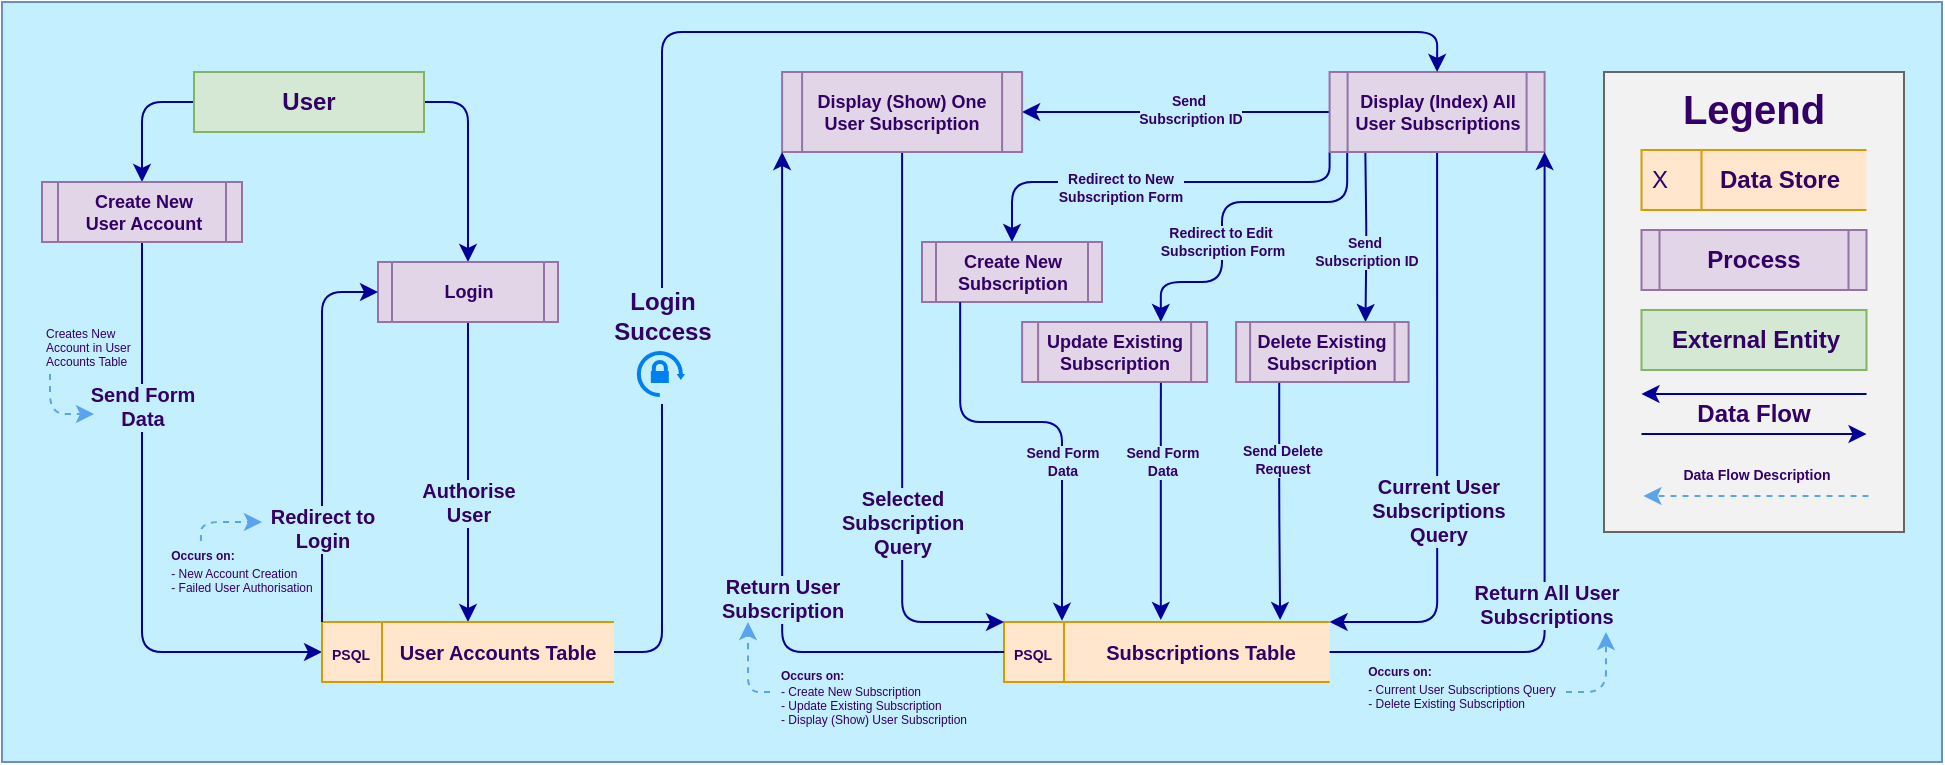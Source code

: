 <mxfile version="13.9.2" type="device"><diagram id="y66ztPi1AG6g-7lsjvn-" name="Page-1"><mxGraphModel dx="981" dy="486" grid="1" gridSize="10" guides="1" tooltips="1" connect="1" arrows="1" fold="1" page="1" pageScale="1" pageWidth="827" pageHeight="1169" math="0" shadow="0"><root><mxCell id="0"/><mxCell id="1" parent="0"/><mxCell id="TmZOB2_ySsftHz8fe378-1" value="" style="rounded=0;html=1;fontSize=14;strokeColor=#6c8ebf;fillColor=#C4EFFF;" parent="1" vertex="1"><mxGeometry x="10" y="10" width="970" height="380" as="geometry"/></mxCell><mxCell id="TmZOB2_ySsftHz8fe378-24" style="edgeStyle=orthogonalEdgeStyle;rounded=1;orthogonalLoop=1;jettySize=auto;html=1;exitX=0;exitY=0.5;exitDx=0;exitDy=0;startArrow=none;startFill=0;endArrow=classic;endFill=1;strokeColor=#000099;fontSize=9;fontColor=#330066;entryX=0.5;entryY=0;entryDx=0;entryDy=0;" parent="1" source="TmZOB2_ySsftHz8fe378-15" target="TmZOB2_ySsftHz8fe378-20" edge="1"><mxGeometry relative="1" as="geometry"><Array as="points"><mxPoint x="243" y="60"/></Array></mxGeometry></mxCell><mxCell id="TmZOB2_ySsftHz8fe378-29" style="edgeStyle=orthogonalEdgeStyle;rounded=1;orthogonalLoop=1;jettySize=auto;html=1;exitX=1;exitY=0.5;exitDx=0;exitDy=0;entryX=0.5;entryY=0;entryDx=0;entryDy=0;startArrow=none;startFill=0;endArrow=classic;endFill=1;strokeColor=#000099;fontSize=9;fontColor=#330066;" parent="1" source="TmZOB2_ySsftHz8fe378-15" target="TmZOB2_ySsftHz8fe378-28" edge="1"><mxGeometry relative="1" as="geometry"><Array as="points"><mxPoint x="80" y="60"/></Array></mxGeometry></mxCell><mxCell id="TmZOB2_ySsftHz8fe378-15" value="&lt;font color=&quot;#330066&quot;&gt;&lt;b&gt;User&lt;/b&gt;&lt;/font&gt;" style="rounded=0;whiteSpace=wrap;html=1;strokeColor=#82b366;fillColor=#d5e8d4;fontSize=12;align=center;" parent="1" vertex="1"><mxGeometry x="106" y="45" width="115" height="30" as="geometry"/></mxCell><mxCell id="TmZOB2_ySsftHz8fe378-26" style="edgeStyle=orthogonalEdgeStyle;rounded=1;orthogonalLoop=1;jettySize=auto;html=1;exitX=0.5;exitY=1;exitDx=0;exitDy=0;entryX=0.5;entryY=0;entryDx=0;entryDy=0;startArrow=none;startFill=0;endArrow=classic;endFill=1;strokeColor=#000099;fontSize=9;fontColor=#330066;" parent="1" source="TmZOB2_ySsftHz8fe378-20" target="TmZOB2_ySsftHz8fe378-16" edge="1"><mxGeometry relative="1" as="geometry"><Array as="points"/></mxGeometry></mxCell><mxCell id="TmZOB2_ySsftHz8fe378-43" value="Authorise&lt;br style=&quot;font-size: 10px;&quot;&gt;User" style="edgeLabel;html=1;align=center;verticalAlign=middle;resizable=0;points=[];fontSize=10;fontColor=#330066;labelBackgroundColor=#C4EFFF;fontStyle=1" parent="TmZOB2_ySsftHz8fe378-26" vertex="1" connectable="0"><mxGeometry x="-0.053" relative="1" as="geometry"><mxPoint y="19.14" as="offset"/></mxGeometry></mxCell><mxCell id="TmZOB2_ySsftHz8fe378-20" value="Login" style="shape=process;whiteSpace=wrap;html=1;backgroundOutline=1;strokeColor=#9673a6;fillColor=#e1d5e7;fontSize=9;align=center;size=0.083;fontColor=#330066;fontStyle=1" parent="1" vertex="1"><mxGeometry x="198" y="140" width="90" height="30" as="geometry"/></mxCell><mxCell id="TmZOB2_ySsftHz8fe378-30" style="edgeStyle=orthogonalEdgeStyle;rounded=1;orthogonalLoop=1;jettySize=auto;html=1;exitX=0.5;exitY=1;exitDx=0;exitDy=0;entryX=0;entryY=0.5;entryDx=0;entryDy=0;startArrow=none;startFill=0;endArrow=classic;endFill=1;strokeColor=#000099;fontSize=9;fontColor=#330066;" parent="1" source="TmZOB2_ySsftHz8fe378-28" target="TmZOB2_ySsftHz8fe378-16" edge="1"><mxGeometry relative="1" as="geometry"><Array as="points"><mxPoint x="80" y="130"/><mxPoint x="80" y="335"/></Array></mxGeometry></mxCell><mxCell id="TmZOB2_ySsftHz8fe378-51" value="Send Form&lt;br&gt;Data" style="edgeLabel;html=1;align=center;verticalAlign=middle;resizable=0;points=[];fontSize=10;fontColor=#330066;labelBackgroundColor=#C4EFFF;fontStyle=1" parent="TmZOB2_ySsftHz8fe378-30" vertex="1" connectable="0"><mxGeometry x="-0.162" relative="1" as="geometry"><mxPoint y="-41.29" as="offset"/></mxGeometry></mxCell><mxCell id="TmZOB2_ySsftHz8fe378-28" value="Create New&lt;br&gt;User Account" style="shape=process;whiteSpace=wrap;html=1;backgroundOutline=1;strokeColor=#9673a6;fillColor=#e1d5e7;fontSize=9;align=center;size=0.083;fontColor=#330066;fontStyle=1" parent="1" vertex="1"><mxGeometry x="30" y="100" width="100" height="30" as="geometry"/></mxCell><mxCell id="TmZOB2_ySsftHz8fe378-31" value="" style="group" parent="1" vertex="1" connectable="0"><mxGeometry x="490" y="320" width="183.8" height="30" as="geometry"/></mxCell><mxCell id="TmZOB2_ySsftHz8fe378-32" value="&lt;font style=&quot;font-size: 7px&quot;&gt;PSQL&lt;/font&gt;" style="html=1;dashed=0;whitespace=wrap;shape=mxgraph.dfd.dataStoreID;align=left;spacingLeft=3;points=[[0,0],[0.5,0],[1,0],[0,0.5],[1,0.5],[0,1],[0.5,1],[1,1]];fillColor=#ffe6cc;strokeColor=#d79b00;fontColor=#330066;fontStyle=1" parent="TmZOB2_ySsftHz8fe378-31" vertex="1"><mxGeometry x="21.006" width="162.794" height="30" as="geometry"/></mxCell><mxCell id="TmZOB2_ySsftHz8fe378-33" value="Subscriptions Table" style="text;html=1;strokeColor=none;fillColor=none;align=center;verticalAlign=middle;whiteSpace=wrap;rounded=0;dashed=1;fontSize=10;fontStyle=1;fontColor=#330066;" parent="TmZOB2_ySsftHz8fe378-31" vertex="1"><mxGeometry x="63.017" y="5" width="112.79" height="20" as="geometry"/></mxCell><mxCell id="TmZOB2_ySsftHz8fe378-44" value="" style="group" parent="1" vertex="1" connectable="0"><mxGeometry x="170" y="320" width="146" height="30" as="geometry"/></mxCell><mxCell id="TmZOB2_ySsftHz8fe378-16" value="&lt;font style=&quot;font-size: 7px&quot;&gt;PSQL&lt;/font&gt;" style="html=1;dashed=0;whitespace=wrap;shape=mxgraph.dfd.dataStoreID;align=left;spacingLeft=3;points=[[0,0],[0.5,0],[1,0],[0,0.5],[1,0.5],[0,1],[0.5,1],[1,1]];fillColor=#ffe6cc;strokeColor=#d79b00;fontColor=#330066;fontStyle=1" parent="TmZOB2_ySsftHz8fe378-44" vertex="1"><mxGeometry width="146" height="30" as="geometry"/></mxCell><mxCell id="TmZOB2_ySsftHz8fe378-18" value="User Accounts Table" style="text;html=1;strokeColor=none;fillColor=none;align=center;verticalAlign=middle;whiteSpace=wrap;rounded=0;dashed=1;fontSize=10;fontStyle=1;fontColor=#330066;" parent="TmZOB2_ySsftHz8fe378-44" vertex="1"><mxGeometry x="33" y="5" width="109.65" height="20" as="geometry"/></mxCell><mxCell id="TmZOB2_ySsftHz8fe378-48" style="edgeStyle=orthogonalEdgeStyle;orthogonalLoop=1;jettySize=auto;html=1;exitX=0;exitY=0;exitDx=0;exitDy=0;startArrow=none;startFill=0;endArrow=classic;endFill=1;strokeColor=#000099;fontSize=12;fontColor=#330066;entryX=0;entryY=0.5;entryDx=0;entryDy=0;" parent="1" source="TmZOB2_ySsftHz8fe378-16" target="TmZOB2_ySsftHz8fe378-20" edge="1"><mxGeometry relative="1" as="geometry"><Array as="points"><mxPoint x="170" y="155"/></Array></mxGeometry></mxCell><mxCell id="TmZOB2_ySsftHz8fe378-50" value="Redirect to&lt;br&gt;Login&lt;br style=&quot;font-size: 4px&quot;&gt;" style="edgeLabel;html=1;align=center;verticalAlign=middle;resizable=0;points=[];fontSize=10;fontColor=#330066;fontStyle=1;labelBackgroundColor=#C4EFFF;" parent="TmZOB2_ySsftHz8fe378-48" vertex="1" connectable="0"><mxGeometry x="0.064" y="1" relative="1" as="geometry"><mxPoint x="1" y="55.24" as="offset"/></mxGeometry></mxCell><mxCell id="TmZOB2_ySsftHz8fe378-67" style="edgeStyle=orthogonalEdgeStyle;orthogonalLoop=1;jettySize=auto;html=1;exitX=0.5;exitY=1;exitDx=0;exitDy=0;entryX=1;entryY=0;entryDx=0;entryDy=0;startArrow=none;startFill=0;endArrow=classic;endFill=1;fontSize=10;fontColor=#330066;strokeColor=#000099;" parent="1" source="TmZOB2_ySsftHz8fe378-52" target="TmZOB2_ySsftHz8fe378-32" edge="1"><mxGeometry relative="1" as="geometry"><Array as="points"><mxPoint x="727.05" y="320"/></Array></mxGeometry></mxCell><mxCell id="TmZOB2_ySsftHz8fe378-68" value="Current User&lt;br&gt;Subscriptions&lt;br&gt;Query" style="edgeLabel;html=1;align=center;verticalAlign=middle;resizable=0;points=[];fontSize=10;fontColor=#330066;labelBackgroundColor=#C4EFFF;fontStyle=1" parent="TmZOB2_ySsftHz8fe378-67" vertex="1" connectable="0"><mxGeometry x="0.149" y="2" relative="1" as="geometry"><mxPoint x="-1.99" y="12.59" as="offset"/></mxGeometry></mxCell><mxCell id="TmZOB2_ySsftHz8fe378-72" style="edgeStyle=orthogonalEdgeStyle;orthogonalLoop=1;jettySize=auto;html=1;exitX=0;exitY=0.5;exitDx=0;exitDy=0;entryX=1;entryY=0.5;entryDx=0;entryDy=0;startArrow=none;startFill=0;endArrow=classic;endFill=1;strokeColor=#000099;fontSize=10;fontColor=#330066;" parent="1" source="TmZOB2_ySsftHz8fe378-52" target="TmZOB2_ySsftHz8fe378-71" edge="1"><mxGeometry relative="1" as="geometry"/></mxCell><mxCell id="TmZOB2_ySsftHz8fe378-77" value="&lt;span style=&quot;font-weight: 700; font-size: 7px;&quot;&gt;Send&amp;nbsp;&lt;br style=&quot;font-size: 7px;&quot;&gt;Subscription&lt;/span&gt;&lt;span style=&quot;font-weight: 700; font-size: 7px;&quot;&gt;&amp;nbsp;ID&lt;/span&gt;" style="edgeLabel;html=1;align=center;verticalAlign=middle;resizable=0;points=[];fontSize=7;fontColor=#330066;labelBackgroundColor=#C4EFFF;" parent="TmZOB2_ySsftHz8fe378-72" vertex="1" connectable="0"><mxGeometry x="-0.092" relative="1" as="geometry"><mxPoint y="-1" as="offset"/></mxGeometry></mxCell><mxCell id="TmZOB2_ySsftHz8fe378-78" style="edgeStyle=orthogonalEdgeStyle;orthogonalLoop=1;jettySize=auto;html=1;exitX=0.082;exitY=0.994;exitDx=0;exitDy=0;startArrow=none;startFill=0;endArrow=classic;endFill=1;strokeColor=#000099;fontSize=10;fontColor=#330066;entryX=0.75;entryY=0;entryDx=0;entryDy=0;exitPerimeter=0;" parent="1" source="TmZOB2_ySsftHz8fe378-52" target="TmZOB2_ySsftHz8fe378-82" edge="1"><mxGeometry relative="1" as="geometry"><mxPoint x="618.222" y="130" as="targetPoint"/><Array as="points"><mxPoint x="683" y="110"/><mxPoint x="620" y="110"/><mxPoint x="620" y="150"/><mxPoint x="589" y="150"/></Array></mxGeometry></mxCell><mxCell id="TmZOB2_ySsftHz8fe378-87" value="&lt;span style=&quot;font-weight: 700;&quot;&gt;Redirect to Edit&amp;nbsp;&lt;/span&gt;&lt;br style=&quot;font-weight: 700&quot;&gt;&lt;span style=&quot;font-weight: 700;&quot;&gt;Subscription Form&lt;/span&gt;" style="edgeLabel;html=1;align=center;verticalAlign=middle;resizable=0;points=[];fontSize=7;fontColor=#330066;labelBackgroundColor=#C4EFFF;" parent="TmZOB2_ySsftHz8fe378-78" vertex="1" connectable="0"><mxGeometry x="0.467" y="2" relative="1" as="geometry"><mxPoint x="2.96" y="-22" as="offset"/></mxGeometry></mxCell><mxCell id="TmZOB2_ySsftHz8fe378-79" style="edgeStyle=orthogonalEdgeStyle;orthogonalLoop=1;jettySize=auto;html=1;exitX=0.25;exitY=1;exitDx=0;exitDy=0;entryX=0.75;entryY=0;entryDx=0;entryDy=0;startArrow=none;startFill=0;endArrow=classic;endFill=1;strokeColor=#000099;fontSize=10;fontColor=#330066;" parent="1" target="TmZOB2_ySsftHz8fe378-84" edge="1"><mxGeometry relative="1" as="geometry"><mxPoint x="691.675" y="85" as="sourcePoint"/><mxPoint x="643.237" y="130" as="targetPoint"/></mxGeometry></mxCell><mxCell id="TmZOB2_ySsftHz8fe378-85" value="&lt;span style=&quot;font-size: 7px;&quot;&gt;Send&amp;nbsp;&lt;br style=&quot;font-size: 7px;&quot;&gt;Subscription&lt;/span&gt;&lt;span style=&quot;font-size: 7px;&quot;&gt;&amp;nbsp;ID&lt;/span&gt;" style="edgeLabel;html=1;align=center;verticalAlign=middle;resizable=0;points=[];fontSize=7;fontColor=#330066;labelBackgroundColor=#C4EFFF;fontStyle=1" parent="TmZOB2_ySsftHz8fe378-79" vertex="1" connectable="0"><mxGeometry x="-0.342" relative="1" as="geometry"><mxPoint y="22" as="offset"/></mxGeometry></mxCell><mxCell id="TmZOB2_ySsftHz8fe378-80" style="edgeStyle=orthogonalEdgeStyle;orthogonalLoop=1;jettySize=auto;html=1;exitX=0;exitY=1;exitDx=0;exitDy=0;entryX=0.5;entryY=0;entryDx=0;entryDy=0;startArrow=none;startFill=0;endArrow=classic;endFill=1;strokeColor=#000099;fontSize=10;fontColor=#330066;" parent="1" source="TmZOB2_ySsftHz8fe378-52" target="TmZOB2_ySsftHz8fe378-81" edge="1"><mxGeometry relative="1" as="geometry"><mxPoint x="584.112" y="130" as="targetPoint"/><Array as="points"><mxPoint x="674" y="100"/><mxPoint x="515" y="100"/></Array></mxGeometry></mxCell><mxCell id="TmZOB2_ySsftHz8fe378-86" value="Redirect to New &lt;br&gt;Subscription Form" style="edgeLabel;html=1;align=center;verticalAlign=middle;resizable=0;points=[];fontSize=7;fontColor=#330066;labelBackgroundColor=#C4EFFF;fontStyle=1" parent="TmZOB2_ySsftHz8fe378-80" vertex="1" connectable="0"><mxGeometry x="0.177" y="3" relative="1" as="geometry"><mxPoint as="offset"/></mxGeometry></mxCell><mxCell id="TmZOB2_ySsftHz8fe378-52" value="Display (Index) All User Subscriptions" style="shape=process;whiteSpace=wrap;html=1;backgroundOutline=1;strokeColor=#9673a6;fillColor=#e1d5e7;fontSize=9;align=center;size=0.083;fontColor=#330066;fontStyle=1" parent="1" vertex="1"><mxGeometry x="673.8" y="45" width="107.5" height="40" as="geometry"/></mxCell><mxCell id="TmZOB2_ySsftHz8fe378-66" style="edgeStyle=orthogonalEdgeStyle;orthogonalLoop=1;jettySize=auto;html=1;exitX=0.281;exitY=-0.015;exitDx=0;exitDy=0;startArrow=none;startFill=0;endArrow=classic;endFill=1;fontSize=10;fontColor=#330066;fontStyle=1;dashed=1;strokeColor=#5AA4ED;exitPerimeter=0;" parent="1" edge="1"><mxGeometry relative="1" as="geometry"><mxPoint x="140" y="270" as="targetPoint"/><Array as="points"><mxPoint x="110" y="270"/></Array><mxPoint x="109.48" y="279.55" as="sourcePoint"/></mxGeometry></mxCell><mxCell id="TmZOB2_ySsftHz8fe378-64" value="&lt;div style=&quot;text-align: left&quot;&gt;&lt;span style=&quot;font-size: 6px&quot;&gt;Occurs on:&lt;/span&gt;&lt;/div&gt;&lt;font style=&quot;font-size: 6px&quot;&gt;&lt;div style=&quot;text-align: left&quot;&gt;&lt;span style=&quot;font-weight: normal&quot;&gt;- New Account Creation&lt;/span&gt;&lt;/div&gt;&lt;span style=&quot;font-weight: normal&quot;&gt;&lt;div style=&quot;text-align: left&quot;&gt;&lt;span&gt;- Failed User Authorisation&lt;/span&gt;&lt;/div&gt;&lt;/span&gt;&lt;/font&gt;" style="text;html=1;strokeColor=none;fillColor=none;align=center;verticalAlign=middle;whiteSpace=wrap;rounded=0;dashed=1;fontSize=12;fontStyle=1;fontColor=#330066;" parent="1" vertex="1"><mxGeometry x="90" y="277" width="80" height="30" as="geometry"/></mxCell><mxCell id="TmZOB2_ySsftHz8fe378-69" style="edgeStyle=orthogonalEdgeStyle;orthogonalLoop=1;jettySize=auto;html=1;exitX=1;exitY=0.5;exitDx=0;exitDy=0;entryX=1;entryY=1;entryDx=0;entryDy=0;startArrow=none;startFill=0;endArrow=classic;endFill=1;strokeColor=#000099;fontSize=10;fontColor=#330066;fontStyle=1" parent="1" source="TmZOB2_ySsftHz8fe378-32" target="TmZOB2_ySsftHz8fe378-52" edge="1"><mxGeometry relative="1" as="geometry"/></mxCell><mxCell id="TmZOB2_ySsftHz8fe378-70" value="Return All User&lt;br&gt;Subscriptions" style="edgeLabel;html=1;align=center;verticalAlign=middle;resizable=0;points=[];fontSize=10;fontColor=#330066;labelBackgroundColor=#C4EFFF;fontStyle=1" parent="TmZOB2_ySsftHz8fe378-69" vertex="1" connectable="0"><mxGeometry x="0.252" y="-1" relative="1" as="geometry"><mxPoint x="-0.99" y="92.22" as="offset"/></mxGeometry></mxCell><mxCell id="TmZOB2_ySsftHz8fe378-73" style="edgeStyle=orthogonalEdgeStyle;orthogonalLoop=1;jettySize=auto;html=1;exitX=0.5;exitY=1;exitDx=0;exitDy=0;entryX=0;entryY=0;entryDx=0;entryDy=0;startArrow=none;startFill=0;endArrow=classic;endFill=1;strokeColor=#000099;fontSize=10;fontColor=#330066;" parent="1" source="TmZOB2_ySsftHz8fe378-71" target="TmZOB2_ySsftHz8fe378-32" edge="1"><mxGeometry relative="1" as="geometry"><Array as="points"><mxPoint x="460" y="320"/></Array></mxGeometry></mxCell><mxCell id="TmZOB2_ySsftHz8fe378-74" value="&lt;b&gt;Selected&lt;br&gt;Subscription&lt;br&gt;Query&lt;/b&gt;" style="edgeLabel;html=1;align=center;verticalAlign=middle;resizable=0;points=[];fontSize=10;fontColor=#330066;labelBackgroundColor=#C4EFFF;" parent="TmZOB2_ySsftHz8fe378-73" vertex="1" connectable="0"><mxGeometry x="-0.429" relative="1" as="geometry"><mxPoint x="-0.02" y="102.76" as="offset"/></mxGeometry></mxCell><mxCell id="TmZOB2_ySsftHz8fe378-71" value="Display (Show) One User Subscription" style="shape=process;whiteSpace=wrap;html=1;backgroundOutline=1;strokeColor=#9673a6;fillColor=#e1d5e7;fontSize=9;align=center;size=0.083;fontColor=#330066;fontStyle=1" parent="1" vertex="1"><mxGeometry x="400.05" y="45" width="120" height="40" as="geometry"/></mxCell><mxCell id="TmZOB2_ySsftHz8fe378-75" style="edgeStyle=orthogonalEdgeStyle;orthogonalLoop=1;jettySize=auto;html=1;exitX=0;exitY=0.5;exitDx=0;exitDy=0;entryX=0;entryY=1;entryDx=0;entryDy=0;startArrow=none;startFill=0;endArrow=classic;endFill=1;strokeColor=#000099;fontSize=10;fontColor=#330066;" parent="1" source="TmZOB2_ySsftHz8fe378-32" target="TmZOB2_ySsftHz8fe378-71" edge="1"><mxGeometry relative="1" as="geometry"/></mxCell><mxCell id="TmZOB2_ySsftHz8fe378-76" value="&lt;span style=&quot;font-weight: 700&quot;&gt;Return User&lt;/span&gt;&lt;br style=&quot;font-weight: 700&quot;&gt;&lt;span style=&quot;font-weight: 700&quot;&gt;Subscription&lt;/span&gt;" style="edgeLabel;html=1;align=center;verticalAlign=middle;resizable=0;points=[];fontSize=10;fontColor=#330066;labelBackgroundColor=#C4EFFF;" parent="TmZOB2_ySsftHz8fe378-75" vertex="1" connectable="0"><mxGeometry x="-0.015" y="-2" relative="1" as="geometry"><mxPoint x="-2.05" y="39.14" as="offset"/></mxGeometry></mxCell><mxCell id="TmZOB2_ySsftHz8fe378-81" value="Create New Subscription" style="shape=process;whiteSpace=wrap;html=1;backgroundOutline=1;strokeColor=#9673a6;fillColor=#e1d5e7;fontSize=9;align=center;size=0.083;fontColor=#330066;fontStyle=1" parent="1" vertex="1"><mxGeometry x="470" y="130" width="90" height="30" as="geometry"/></mxCell><mxCell id="TmZOB2_ySsftHz8fe378-89" style="edgeStyle=orthogonalEdgeStyle;orthogonalLoop=1;jettySize=auto;html=1;exitX=0.75;exitY=1;exitDx=0;exitDy=0;startArrow=none;startFill=0;endArrow=classic;endFill=1;strokeColor=#000099;fontSize=7;fontColor=#C4EFFF;entryX=0.479;entryY=-0.033;entryDx=0;entryDy=0;entryPerimeter=0;" parent="1" source="TmZOB2_ySsftHz8fe378-82" target="TmZOB2_ySsftHz8fe378-32" edge="1"><mxGeometry relative="1" as="geometry"><mxPoint x="589" y="310" as="targetPoint"/><Array as="points"><mxPoint x="589" y="319"/></Array></mxGeometry></mxCell><mxCell id="3TLc5-QR9MmRyK8nWUhx-14" value="&lt;span style=&quot;color: rgb(51, 0, 102); font-size: 7px; font-weight: 700;&quot;&gt;Send Form&lt;/span&gt;&lt;br style=&quot;color: rgb(51, 0, 102); font-size: 7px; font-weight: 700;&quot;&gt;&lt;span style=&quot;color: rgb(51, 0, 102); font-size: 7px; font-weight: 700;&quot;&gt;Data&lt;/span&gt;" style="edgeLabel;html=1;align=center;verticalAlign=middle;resizable=0;points=[];fontSize=7;labelBackgroundColor=#C4EFFF;" vertex="1" connectable="0" parent="TmZOB2_ySsftHz8fe378-89"><mxGeometry x="-0.289" y="1" relative="1" as="geometry"><mxPoint x="-1.01" y="-2.4" as="offset"/></mxGeometry></mxCell><mxCell id="TmZOB2_ySsftHz8fe378-82" value="Update Existing Subscription" style="shape=process;whiteSpace=wrap;html=1;backgroundOutline=1;strokeColor=#9673a6;fillColor=#e1d5e7;fontSize=9;align=center;size=0.083;fontColor=#330066;fontStyle=1" parent="1" vertex="1"><mxGeometry x="520.05" y="170" width="92.5" height="30" as="geometry"/></mxCell><mxCell id="TmZOB2_ySsftHz8fe378-90" style="edgeStyle=orthogonalEdgeStyle;orthogonalLoop=1;jettySize=auto;html=1;exitX=0.25;exitY=1;exitDx=0;exitDy=0;startArrow=none;startFill=0;endArrow=classic;endFill=1;strokeColor=#000099;fontSize=7;fontColor=#C4EFFF;entryX=0.848;entryY=-0.033;entryDx=0;entryDy=0;entryPerimeter=0;" parent="1" source="TmZOB2_ySsftHz8fe378-84" target="TmZOB2_ySsftHz8fe378-32" edge="1"><mxGeometry relative="1" as="geometry"><mxPoint x="649" y="310" as="targetPoint"/><Array as="points"><mxPoint x="649" y="260"/><mxPoint x="649" y="260"/></Array></mxGeometry></mxCell><mxCell id="3TLc5-QR9MmRyK8nWUhx-16" value="&lt;span style=&quot;font-size: 7px ; color: rgb(51 , 0 , 102) ; font-weight: 700&quot;&gt;Send Delete&lt;/span&gt;&lt;br style=&quot;font-size: 7px ; color: rgb(51 , 0 , 102) ; font-weight: 700&quot;&gt;&lt;span style=&quot;font-size: 7px ; color: rgb(51 , 0 , 102) ; font-weight: 700&quot;&gt;Request&lt;/span&gt;" style="edgeLabel;html=1;align=center;verticalAlign=middle;resizable=0;points=[];fontSize=7;labelBackgroundColor=#C4EFFF;" vertex="1" connectable="0" parent="TmZOB2_ySsftHz8fe378-90"><mxGeometry x="0.012" y="21" relative="1" as="geometry"><mxPoint x="-20" y="-21" as="offset"/></mxGeometry></mxCell><mxCell id="TmZOB2_ySsftHz8fe378-84" value="Delete Existing Subscription" style="shape=process;whiteSpace=wrap;html=1;backgroundOutline=1;strokeColor=#9673a6;fillColor=#e1d5e7;fontSize=9;align=center;size=0.083;fontColor=#330066;fontStyle=1" parent="1" vertex="1"><mxGeometry x="627.05" y="170" width="86.25" height="30" as="geometry"/></mxCell><mxCell id="TmZOB2_ySsftHz8fe378-91" value="&lt;p style=&quot;line-height: 30%; font-size: 6px;&quot;&gt;&lt;/p&gt;&lt;div style=&quot;font-size: 6px;&quot;&gt;&lt;span style=&quot;font-size: 6px; font-weight: normal;&quot;&gt;Creates New Account&amp;nbsp;&lt;/span&gt;&lt;span style=&quot;font-size: 6px; font-weight: normal;&quot;&gt;in User Accounts Table&lt;/span&gt;&lt;/div&gt;&lt;p style=&quot;font-size: 6px;&quot;&gt;&lt;/p&gt;" style="text;html=1;strokeColor=none;fillColor=none;align=left;verticalAlign=middle;rounded=0;dashed=1;fontSize=6;fontStyle=1;fontColor=#330066;spacing=2;horizontal=1;whiteSpace=wrap;" parent="1" vertex="1"><mxGeometry x="30" y="165.52" width="45" height="34.48" as="geometry"/></mxCell><mxCell id="TmZOB2_ySsftHz8fe378-92" style="edgeStyle=orthogonalEdgeStyle;orthogonalLoop=1;jettySize=auto;html=1;startArrow=none;startFill=0;endArrow=classic;endFill=1;fontSize=10;fontColor=#330066;fontStyle=1;dashed=1;strokeColor=#5AA4ED;" parent="1" edge="1"><mxGeometry relative="1" as="geometry"><mxPoint x="56" y="216" as="targetPoint"/><mxPoint x="34" y="196" as="sourcePoint"/><Array as="points"><mxPoint x="34" y="196"/><mxPoint x="34" y="216"/></Array></mxGeometry></mxCell><mxCell id="3TLc5-QR9MmRyK8nWUhx-1" style="edgeStyle=orthogonalEdgeStyle;orthogonalLoop=1;jettySize=auto;html=1;exitX=0;exitY=0.5;exitDx=0;exitDy=0;startArrow=none;startFill=0;endArrow=classic;endFill=1;fontSize=10;fontColor=#330066;fontStyle=1;dashed=1;strokeColor=#5AA4ED;" edge="1" parent="1"><mxGeometry relative="1" as="geometry"><mxPoint x="383" y="320" as="targetPoint"/><Array as="points"><mxPoint x="383" y="340"/><mxPoint x="383" y="340"/></Array><mxPoint x="394" y="355.0" as="sourcePoint"/></mxGeometry></mxCell><mxCell id="3TLc5-QR9MmRyK8nWUhx-2" value="&lt;div style=&quot;text-align: left&quot;&gt;&lt;span style=&quot;font-size: 6px&quot;&gt;Occurs on:&lt;/span&gt;&lt;/div&gt;&lt;font style=&quot;font-size: 6px&quot;&gt;&lt;div style=&quot;text-align: left&quot;&gt;&lt;span style=&quot;font-weight: normal&quot;&gt;- Create New Subscription&lt;/span&gt;&lt;/div&gt;&lt;span style=&quot;font-weight: normal&quot;&gt;&lt;div style=&quot;text-align: left&quot;&gt;&lt;span&gt;- Update Existing Subscription&lt;/span&gt;&lt;/div&gt;&lt;div style=&quot;text-align: left&quot;&gt;&lt;span&gt;- Display (Show) User Subscription&lt;/span&gt;&lt;/div&gt;&lt;/span&gt;&lt;/font&gt;" style="text;html=1;strokeColor=none;fillColor=none;align=center;verticalAlign=middle;whiteSpace=wrap;rounded=0;dashed=1;fontSize=12;fontStyle=1;fontColor=#330066;" vertex="1" parent="1"><mxGeometry x="391" y="335" width="110" height="40" as="geometry"/></mxCell><mxCell id="3TLc5-QR9MmRyK8nWUhx-3" style="edgeStyle=orthogonalEdgeStyle;orthogonalLoop=1;jettySize=auto;html=1;exitX=1;exitY=0.5;exitDx=0;exitDy=0;startArrow=none;startFill=0;endArrow=classic;endFill=1;fontSize=10;fontColor=#330066;fontStyle=1;dashed=1;strokeColor=#5AA4ED;" edge="1" parent="1"><mxGeometry relative="1" as="geometry"><mxPoint x="812" y="325" as="targetPoint"/><Array as="points"><mxPoint x="812" y="355"/></Array><mxPoint x="792" y="355" as="sourcePoint"/></mxGeometry></mxCell><mxCell id="3TLc5-QR9MmRyK8nWUhx-4" value="&lt;div style=&quot;text-align: left&quot;&gt;&lt;span style=&quot;font-size: 6px&quot;&gt;Occurs on:&lt;/span&gt;&lt;/div&gt;&lt;font style=&quot;font-size: 6px&quot;&gt;&lt;div style=&quot;text-align: left&quot;&gt;&lt;span style=&quot;font-weight: normal&quot;&gt;- Current User Subscriptions Query&lt;/span&gt;&lt;/div&gt;&lt;div style=&quot;text-align: left&quot;&gt;&lt;span style=&quot;font-weight: normal&quot;&gt;- Delete Existing Subscription&lt;/span&gt;&lt;/div&gt;&lt;/font&gt;" style="text;html=1;strokeColor=none;fillColor=none;align=center;verticalAlign=middle;whiteSpace=wrap;rounded=0;dashed=1;fontSize=12;fontStyle=1;fontColor=#330066;" vertex="1" parent="1"><mxGeometry x="690" y="330" width="100" height="40" as="geometry"/></mxCell><mxCell id="3TLc5-QR9MmRyK8nWUhx-11" style="edgeStyle=orthogonalEdgeStyle;orthogonalLoop=1;jettySize=auto;html=1;exitX=0.212;exitY=1.005;exitDx=0;exitDy=0;startArrow=none;startFill=0;endArrow=classic;endFill=1;strokeColor=#000099;fontSize=10;fontColor=#330066;exitPerimeter=0;entryX=0.178;entryY=-0.02;entryDx=0;entryDy=0;entryPerimeter=0;" edge="1" parent="1" source="TmZOB2_ySsftHz8fe378-81" target="TmZOB2_ySsftHz8fe378-32"><mxGeometry relative="1" as="geometry"><mxPoint x="540" y="310" as="targetPoint"/><Array as="points"><mxPoint x="489" y="220"/><mxPoint x="540" y="220"/></Array><mxPoint x="503.7" y="192.5" as="sourcePoint"/></mxGeometry></mxCell><mxCell id="3TLc5-QR9MmRyK8nWUhx-12" value="Send Form&lt;br&gt;Data" style="edgeLabel;html=1;align=center;verticalAlign=middle;resizable=0;points=[];fontSize=7;fontColor=#330066;labelBackgroundColor=#C4EFFF;fontStyle=1" vertex="1" connectable="0" parent="3TLc5-QR9MmRyK8nWUhx-11"><mxGeometry x="0.177" y="3" relative="1" as="geometry"><mxPoint x="-2.95" y="7.08" as="offset"/></mxGeometry></mxCell><mxCell id="TmZOB2_ySsftHz8fe378-46" style="edgeStyle=orthogonalEdgeStyle;orthogonalLoop=1;jettySize=auto;html=1;exitX=0.5;exitY=0;exitDx=0;exitDy=0;startFill=1;endFill=0;fontSize=12;fontColor=#330066;startArrow=classic;endArrow=none;entryX=1;entryY=0.5;entryDx=0;entryDy=0;strokeColor=#000099;" parent="1" source="TmZOB2_ySsftHz8fe378-52" target="TmZOB2_ySsftHz8fe378-16" edge="1"><mxGeometry relative="1" as="geometry"><mxPoint x="210" y="320" as="targetPoint"/><Array as="points"><mxPoint x="728" y="25"/><mxPoint x="340" y="25"/><mxPoint x="340" y="335"/></Array></mxGeometry></mxCell><mxCell id="TmZOB2_ySsftHz8fe378-47" value="Login&lt;br style=&quot;font-size: 12px;&quot;&gt;Success" style="edgeLabel;html=1;align=center;verticalAlign=middle;resizable=0;points=[];fontSize=12;fontColor=#330066;labelBackgroundColor=#C4EFFF;fontStyle=1" parent="TmZOB2_ySsftHz8fe378-46" vertex="1" connectable="0"><mxGeometry x="0.187" y="1" relative="1" as="geometry"><mxPoint x="-1.03" y="109.25" as="offset"/></mxGeometry></mxCell><mxCell id="3TLc5-QR9MmRyK8nWUhx-9" value="" style="group" vertex="1" connectable="0" parent="1"><mxGeometry x="325" y="181" width="29.95" height="30" as="geometry"/></mxCell><mxCell id="3TLc5-QR9MmRyK8nWUhx-8" value="" style="rounded=0;whiteSpace=wrap;html=1;fontSize=7;fillColor=#C4EFFF;strokeColor=none;" vertex="1" parent="3TLc5-QR9MmRyK8nWUhx-9"><mxGeometry width="29.95" height="30" as="geometry"/></mxCell><mxCell id="3TLc5-QR9MmRyK8nWUhx-5" value="" style="html=1;verticalLabelPosition=bottom;strokeWidth=2;strokeColor=#0080F0;fillColor=strokeColor;shadow=0;dashed=0;shape=mxgraph.ios7.icons.orientation_lock;pointerEvents=1;fontSize=7;" vertex="1" parent="3TLc5-QR9MmRyK8nWUhx-9"><mxGeometry x="3.42" y="4.5" width="23.1" height="21" as="geometry"/></mxCell><mxCell id="TmZOB2_ySsftHz8fe378-2" value="" style="rounded=0;whiteSpace=wrap;html=1;fontSize=14;strokeColor=#666666;fontColor=#333333;fillColor=#F2F2F2;" parent="1" vertex="1"><mxGeometry x="811" y="45" width="150" height="230" as="geometry"/></mxCell><mxCell id="TmZOB2_ySsftHz8fe378-3" value="Legend" style="text;html=1;strokeColor=none;fillColor=none;align=center;verticalAlign=middle;whiteSpace=wrap;rounded=0;dashed=1;fontSize=20;fontStyle=1;fontColor=#330066;" parent="1" vertex="1"><mxGeometry x="840" y="48" width="92" height="30" as="geometry"/></mxCell><mxCell id="TmZOB2_ySsftHz8fe378-4" value="&lt;font color=&quot;#330066&quot;&gt;X&lt;/font&gt;" style="html=1;dashed=0;whitespace=wrap;shape=mxgraph.dfd.dataStoreID;align=left;spacingLeft=3;points=[[0,0],[0.5,0],[1,0],[0,0.5],[1,0.5],[0,1],[0.5,1],[1,1]];fillColor=#ffe6cc;strokeColor=#d79b00;" parent="1" vertex="1"><mxGeometry x="829.75" y="84" width="112.5" height="30" as="geometry"/></mxCell><mxCell id="TmZOB2_ySsftHz8fe378-5" value="Data Store" style="text;html=1;strokeColor=none;fillColor=none;align=center;verticalAlign=middle;whiteSpace=wrap;rounded=0;dashed=1;fontSize=12;fontStyle=1;fontColor=#330066;" parent="1" vertex="1"><mxGeometry x="863.5" y="84" width="70" height="30" as="geometry"/></mxCell><mxCell id="TmZOB2_ySsftHz8fe378-8" value="" style="rounded=0;whiteSpace=wrap;html=1;strokeColor=#82b366;fillColor=#d5e8d4;fontSize=12;align=left;" parent="1" vertex="1"><mxGeometry x="829.75" y="164" width="112.5" height="30" as="geometry"/></mxCell><mxCell id="TmZOB2_ySsftHz8fe378-9" value="External Entity" style="text;html=1;strokeColor=none;fillColor=none;align=center;verticalAlign=middle;whiteSpace=wrap;rounded=0;dashed=1;fontSize=12;fontStyle=1;fontColor=#330066;" parent="1" vertex="1"><mxGeometry x="842" y="164" width="90" height="30" as="geometry"/></mxCell><mxCell id="TmZOB2_ySsftHz8fe378-21" value="Process" style="shape=process;whiteSpace=wrap;html=1;backgroundOutline=1;strokeColor=#9673a6;fillColor=#e1d5e7;fontSize=12;align=center;size=0.083;fontColor=#330066;fontStyle=1" parent="1" vertex="1"><mxGeometry x="829.75" y="124" width="112.5" height="30" as="geometry"/></mxCell><mxCell id="TmZOB2_ySsftHz8fe378-11" value="" style="endArrow=classic;html=1;fontSize=12;strokeColor=#000099;" parent="1" edge="1"><mxGeometry x="809.75" y="23" width="50" height="50" as="geometry"><mxPoint x="942.25" y="206" as="sourcePoint"/><mxPoint x="829.75" y="206" as="targetPoint"/></mxGeometry></mxCell><mxCell id="TmZOB2_ySsftHz8fe378-13" value="Data Flow" style="text;html=1;strokeColor=none;fillColor=none;align=center;verticalAlign=middle;whiteSpace=wrap;rounded=0;dashed=1;fontSize=12;fontStyle=1;fontColor=#330066;" parent="1" vertex="1"><mxGeometry x="851" y="206" width="70" height="20" as="geometry"/></mxCell><mxCell id="TmZOB2_ySsftHz8fe378-22" value="" style="endArrow=none;html=1;fontSize=12;strokeColor=#000099;startArrow=classic;startFill=1;endFill=0;" parent="1" edge="1"><mxGeometry x="809.75" y="43" width="50" height="50" as="geometry"><mxPoint x="942.25" y="226" as="sourcePoint"/><mxPoint x="829.75" y="226" as="targetPoint"/></mxGeometry></mxCell><mxCell id="3TLc5-QR9MmRyK8nWUhx-27" value="" style="endArrow=classic;html=1;fontSize=12;startArrow=none;startFill=0;endFill=1;strokeColor=#5AA4ED;dashed=1;" edge="1" parent="1"><mxGeometry x="810.75" y="74" width="50" height="50" as="geometry"><mxPoint x="943.25" y="257" as="sourcePoint"/><mxPoint x="830.75" y="257" as="targetPoint"/></mxGeometry></mxCell><mxCell id="3TLc5-QR9MmRyK8nWUhx-28" value="&lt;font style=&quot;font-size: 7px;&quot;&gt;Data Flow Description&lt;/font&gt;" style="text;html=1;strokeColor=none;fillColor=none;align=center;verticalAlign=middle;whiteSpace=wrap;rounded=0;dashed=1;fontSize=7;fontStyle=1;fontColor=#330066;" vertex="1" parent="1"><mxGeometry x="841.5" y="237" width="91" height="20" as="geometry"/></mxCell></root></mxGraphModel></diagram></mxfile>